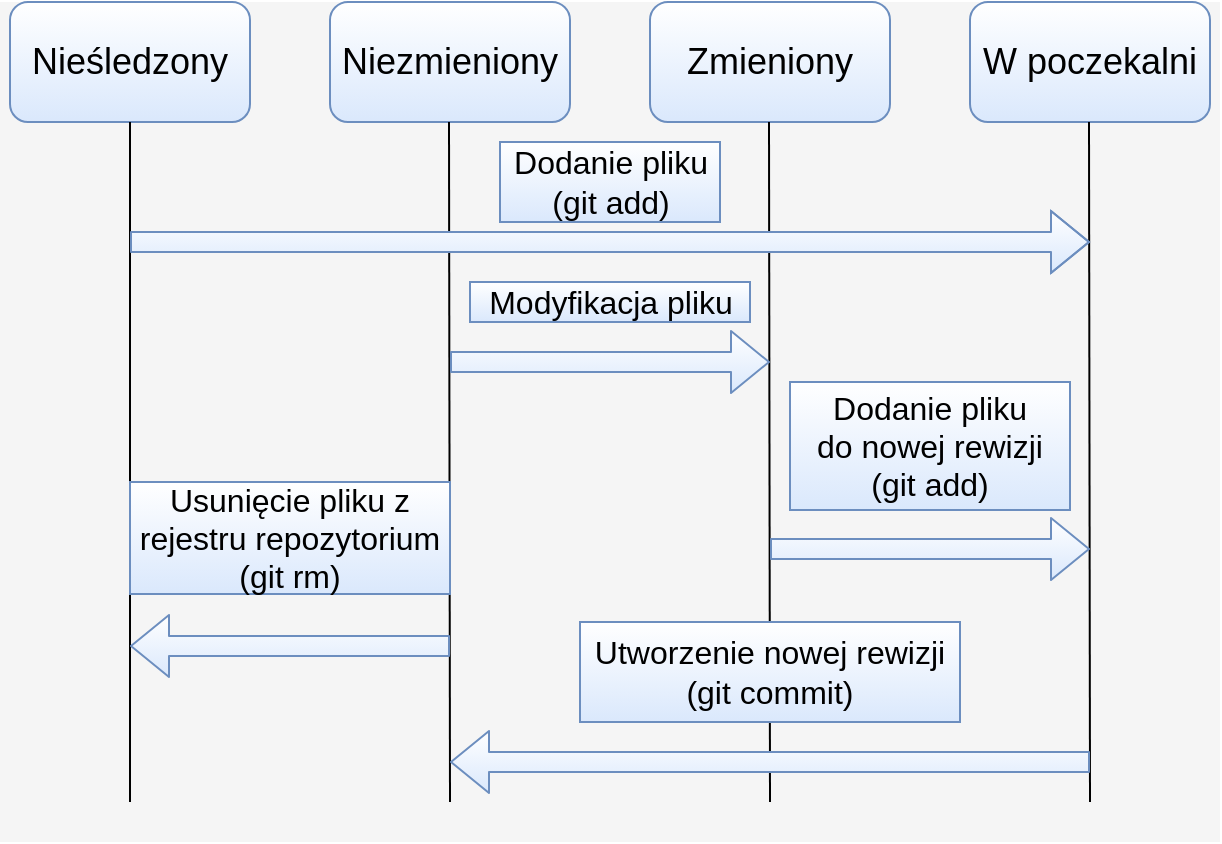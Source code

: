 <mxfile version="12.3.9" type="device" pages="1"><diagram id="sUnveagNBj8I3uqR0j9c" name="Page-1"><mxGraphModel dx="1422" dy="791" grid="1" gridSize="10" guides="1" tooltips="1" connect="1" arrows="1" fold="1" page="1" pageScale="1" pageWidth="611" pageHeight="421" math="0" shadow="0"><root><mxCell id="0"/><mxCell id="1" parent="0"/><mxCell id="5xEdJsKim6MoAND---rd-1" value="" style="rounded=0;whiteSpace=wrap;html=1;fillColor=#f5f5f5;strokeColor=none;fontColor=#333333;" vertex="1" parent="1"><mxGeometry width="610" height="420" as="geometry"/></mxCell><mxCell id="nGMRJRxl2VA3nnU-0et7-1" value="&lt;font style=&quot;font-size: 18px&quot;&gt;Nieśledzony&lt;/font&gt;" style="rounded=1;whiteSpace=wrap;html=1;fillColor=#dae8fc;strokeColor=#6c8ebf;gradientColor=#ffffff;gradientDirection=north;" parent="1" vertex="1"><mxGeometry x="5" width="120" height="60" as="geometry"/></mxCell><mxCell id="nGMRJRxl2VA3nnU-0et7-2" value="&lt;font style=&quot;font-size: 18px&quot;&gt;Zmieniony&lt;/font&gt;" style="rounded=1;whiteSpace=wrap;html=1;fillColor=#dae8fc;strokeColor=#6c8ebf;gradientColor=#ffffff;gradientDirection=north;" parent="1" vertex="1"><mxGeometry x="325" width="120" height="60" as="geometry"/></mxCell><mxCell id="nGMRJRxl2VA3nnU-0et7-3" value="&lt;font style=&quot;font-size: 18px&quot;&gt;Niezmieniony&lt;/font&gt;" style="rounded=1;whiteSpace=wrap;html=1;fillColor=#dae8fc;strokeColor=#6c8ebf;gradientColor=#ffffff;gradientDirection=north;" parent="1" vertex="1"><mxGeometry x="165" width="120" height="60" as="geometry"/></mxCell><mxCell id="nGMRJRxl2VA3nnU-0et7-4" value="&lt;font style=&quot;font-size: 18px&quot;&gt;W poczekalni&lt;/font&gt;" style="rounded=1;whiteSpace=wrap;html=1;fillColor=#dae8fc;strokeColor=#6c8ebf;gradientColor=#ffffff;gradientDirection=north;" parent="1" vertex="1"><mxGeometry x="485" width="120" height="60" as="geometry"/></mxCell><mxCell id="nGMRJRxl2VA3nnU-0et7-5" value="" style="endArrow=none;html=1;entryX=0.5;entryY=1;entryDx=0;entryDy=0;" parent="1" target="nGMRJRxl2VA3nnU-0et7-1" edge="1"><mxGeometry width="50" height="50" relative="1" as="geometry"><mxPoint x="65" y="400" as="sourcePoint"/><mxPoint x="55" y="80" as="targetPoint"/></mxGeometry></mxCell><mxCell id="nGMRJRxl2VA3nnU-0et7-6" value="" style="endArrow=none;html=1;entryX=0.5;entryY=1;entryDx=0;entryDy=0;" parent="1" edge="1"><mxGeometry width="50" height="50" relative="1" as="geometry"><mxPoint x="225" y="400" as="sourcePoint"/><mxPoint x="224.5" y="60" as="targetPoint"/></mxGeometry></mxCell><mxCell id="nGMRJRxl2VA3nnU-0et7-7" value="" style="endArrow=none;html=1;entryX=0.5;entryY=1;entryDx=0;entryDy=0;" parent="1" edge="1"><mxGeometry width="50" height="50" relative="1" as="geometry"><mxPoint x="385" y="400" as="sourcePoint"/><mxPoint x="384.5" y="60" as="targetPoint"/></mxGeometry></mxCell><mxCell id="nGMRJRxl2VA3nnU-0et7-8" value="" style="endArrow=none;html=1;entryX=0.5;entryY=1;entryDx=0;entryDy=0;" parent="1" edge="1"><mxGeometry width="50" height="50" relative="1" as="geometry"><mxPoint x="545" y="400" as="sourcePoint"/><mxPoint x="544.5" y="60" as="targetPoint"/></mxGeometry></mxCell><mxCell id="nGMRJRxl2VA3nnU-0et7-9" value="" style="shape=flexArrow;endArrow=classic;html=1;fillColor=#dae8fc;strokeColor=#6c8ebf;gradientColor=#ffffff;gradientDirection=north;" parent="1" edge="1"><mxGeometry width="50" height="50" relative="1" as="geometry"><mxPoint x="65" y="120" as="sourcePoint"/><mxPoint x="545" y="120" as="targetPoint"/><Array as="points"><mxPoint x="285" y="120"/></Array></mxGeometry></mxCell><mxCell id="nGMRJRxl2VA3nnU-0et7-10" value="&lt;div&gt;&lt;font style=&quot;font-size: 16px&quot;&gt;Dodanie pliku &lt;br&gt;&lt;/font&gt;&lt;/div&gt;&lt;div&gt;&lt;font style=&quot;font-size: 16px&quot;&gt;(git add)&lt;/font&gt;&lt;/div&gt;" style="text;html=1;align=center;verticalAlign=middle;resizable=0;points=[];;autosize=1;fillColor=#dae8fc;strokeColor=#6c8ebf;gradientColor=#ffffff;gradientDirection=north;" parent="1" vertex="1"><mxGeometry x="250" y="70" width="110" height="40" as="geometry"/></mxCell><mxCell id="nGMRJRxl2VA3nnU-0et7-11" value="" style="shape=flexArrow;endArrow=classic;html=1;fillColor=#dae8fc;strokeColor=#6c8ebf;gradientColor=#ffffff;gradientDirection=north;" parent="1" edge="1"><mxGeometry width="50" height="50" relative="1" as="geometry"><mxPoint x="225" y="180" as="sourcePoint"/><mxPoint x="385" y="180" as="targetPoint"/></mxGeometry></mxCell><mxCell id="nGMRJRxl2VA3nnU-0et7-12" value="&lt;font style=&quot;font-size: 16px&quot;&gt;Modyfikacja pliku&lt;/font&gt;" style="text;html=1;align=center;verticalAlign=middle;resizable=0;points=[];;autosize=1;fillColor=#dae8fc;strokeColor=#6c8ebf;gradientColor=#ffffff;gradientDirection=north;" parent="1" vertex="1"><mxGeometry x="235" y="140" width="140" height="20" as="geometry"/></mxCell><mxCell id="nGMRJRxl2VA3nnU-0et7-13" value="" style="shape=flexArrow;endArrow=classic;html=1;fillColor=#dae8fc;strokeColor=#6c8ebf;gradientColor=#ffffff;gradientDirection=north;" parent="1" edge="1"><mxGeometry width="50" height="50" relative="1" as="geometry"><mxPoint x="385" y="273.5" as="sourcePoint"/><mxPoint x="545" y="273.5" as="targetPoint"/></mxGeometry></mxCell><mxCell id="nGMRJRxl2VA3nnU-0et7-14" value="&lt;div style=&quot;font-size: 16px&quot;&gt;&lt;font style=&quot;font-size: 16px&quot;&gt;Dodanie pliku &lt;br&gt;&lt;/font&gt;&lt;/div&gt;&lt;div style=&quot;font-size: 16px&quot;&gt;&lt;font style=&quot;font-size: 16px&quot;&gt;do nowej rewizji&lt;/font&gt;&lt;/div&gt;&lt;div style=&quot;font-size: 16px&quot;&gt;&lt;font style=&quot;font-size: 16px&quot;&gt;(git add)&lt;/font&gt;&lt;/div&gt;" style="text;html=1;strokeColor=#6c8ebf;fillColor=#dae8fc;align=center;verticalAlign=middle;whiteSpace=wrap;rounded=0;gradientColor=#ffffff;gradientDirection=north;" parent="1" vertex="1"><mxGeometry x="395" y="190" width="140" height="64" as="geometry"/></mxCell><mxCell id="nGMRJRxl2VA3nnU-0et7-15" value="" style="shape=flexArrow;endArrow=classic;html=1;fillColor=#dae8fc;strokeColor=#6c8ebf;gradientColor=#ffffff;gradientDirection=north;" parent="1" edge="1"><mxGeometry width="50" height="50" relative="1" as="geometry"><mxPoint x="225" y="322" as="sourcePoint"/><mxPoint x="65" y="322" as="targetPoint"/></mxGeometry></mxCell><mxCell id="nGMRJRxl2VA3nnU-0et7-16" value="&lt;div&gt;&lt;font style=&quot;font-size: 16px&quot;&gt;Usunięcie pliku z rejestru repozytorium&lt;/font&gt;&lt;/div&gt;&lt;div&gt;&lt;font style=&quot;font-size: 16px&quot;&gt;(git rm)&lt;br&gt;&lt;/font&gt;&lt;/div&gt;" style="text;html=1;strokeColor=#6c8ebf;fillColor=#dae8fc;align=center;verticalAlign=middle;whiteSpace=wrap;rounded=0;gradientColor=#ffffff;gradientDirection=north;" parent="1" vertex="1"><mxGeometry x="65" y="240" width="160" height="56" as="geometry"/></mxCell><mxCell id="nGMRJRxl2VA3nnU-0et7-17" value="" style="shape=flexArrow;endArrow=classic;html=1;fillColor=#dae8fc;strokeColor=#6c8ebf;gradientColor=#ffffff;gradientDirection=north;" parent="1" edge="1"><mxGeometry width="50" height="50" relative="1" as="geometry"><mxPoint x="545" y="380" as="sourcePoint"/><mxPoint x="225" y="380" as="targetPoint"/></mxGeometry></mxCell><mxCell id="nGMRJRxl2VA3nnU-0et7-18" value="&lt;div style=&quot;font-size: 16px&quot;&gt;&lt;font style=&quot;font-size: 16px&quot;&gt;Utworzenie nowej rewizji&lt;/font&gt;&lt;/div&gt;&lt;div style=&quot;font-size: 16px&quot;&gt;&lt;font style=&quot;font-size: 16px&quot;&gt;(git commit)&lt;br&gt;&lt;/font&gt;&lt;/div&gt;" style="text;html=1;strokeColor=#6c8ebf;fillColor=#dae8fc;align=center;verticalAlign=middle;whiteSpace=wrap;rounded=0;gradientColor=#ffffff;gradientDirection=north;" parent="1" vertex="1"><mxGeometry x="290" y="310" width="190" height="50" as="geometry"/></mxCell></root></mxGraphModel></diagram></mxfile>